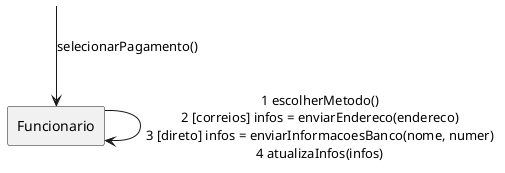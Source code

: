 @startuml
'rectangle "Gerente" as gerente
'rectangle "FolhaDePagamento" as folha
'rectangle "Pagamento" as pagamento
rectangle "Funcionario" as funcionario
'rectangle "Empresa" as empresa
'rectangle "ListaDeFuncionarios" as lista
'rectangle "Venda" as venda
'rectangle "Ponto" as ponto
'rectangle "BaseDeDadosProjetos" as base
'rectangle "Projeto" as projeto
label " " as ini

ini     -down-> funcionario     : selecionarPagamento()
funcionario -> funcionario      : 1 escolherMetodo()\n2 [correios] infos = enviarEndereco(endereco)\n3 [direto] infos = enviarInformacoesBanco(nome, numer)\n4 atualizaInfos(infos)

@enduml